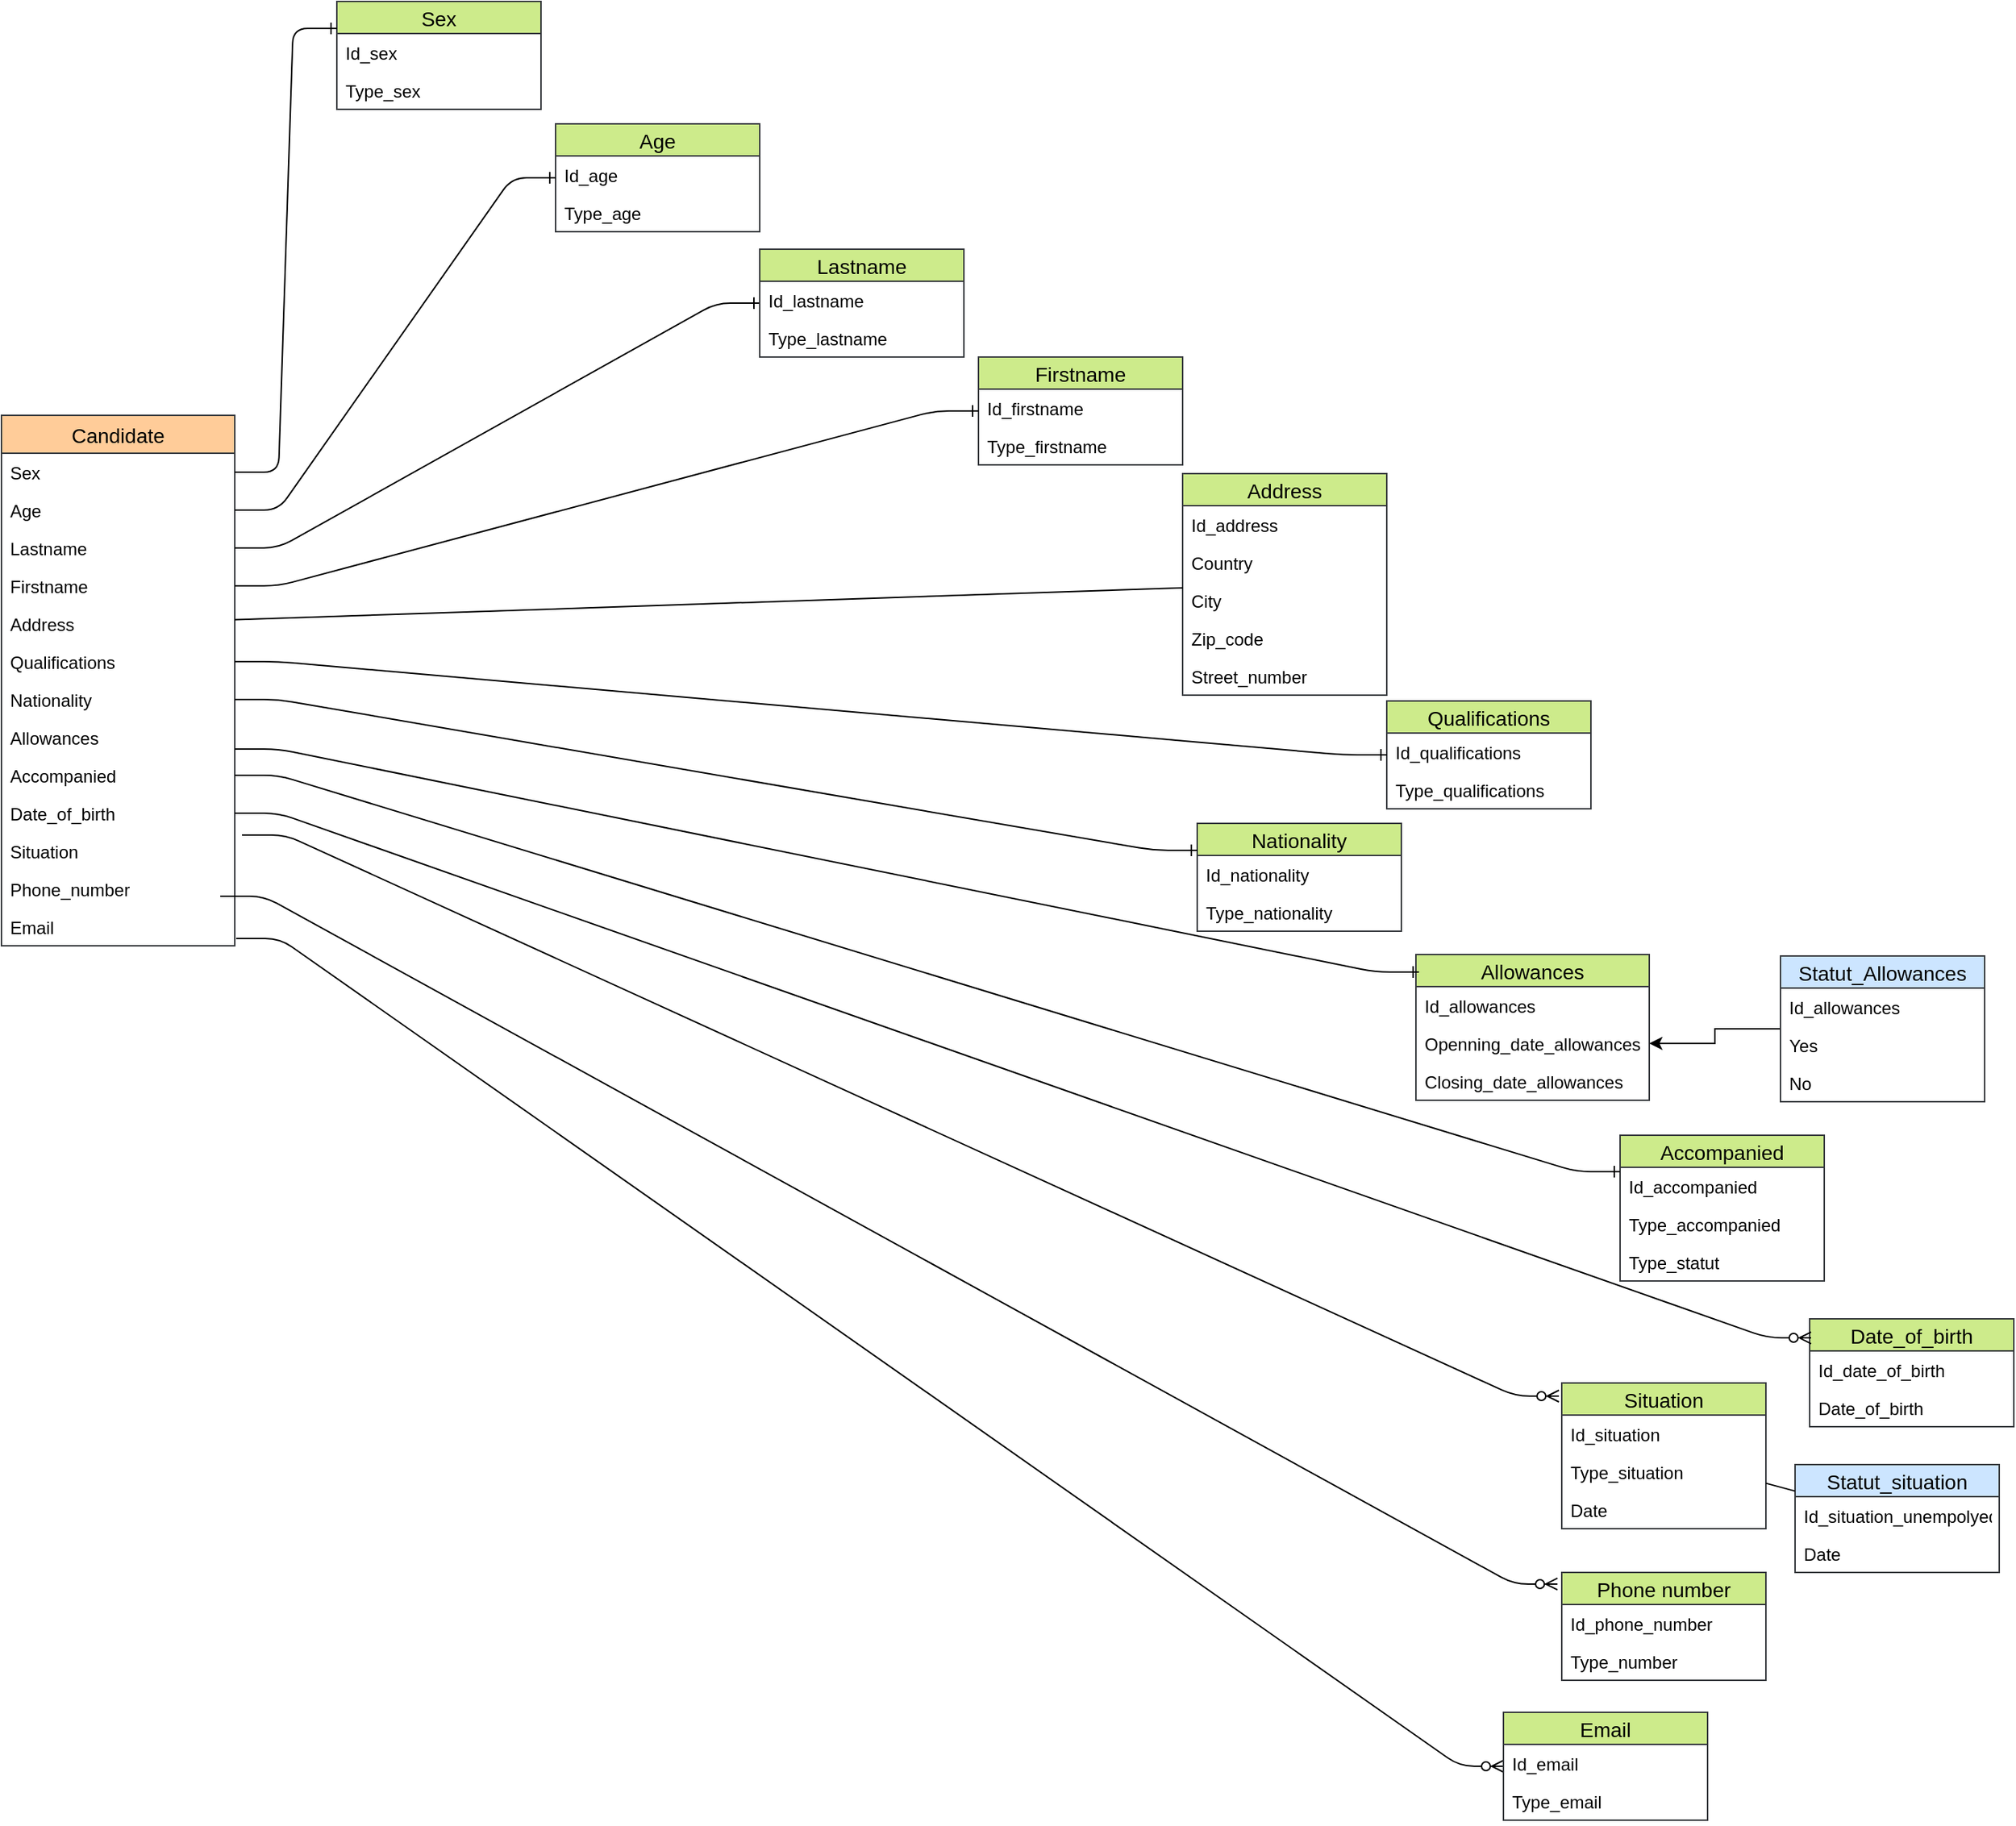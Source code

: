 <mxfile version="12.5.1" type="github"><diagram id="f9rgO7tW_Q6X_5ma1GfF" name="Page-1"><mxGraphModel dx="1896" dy="2162" grid="1" gridSize="10" guides="1" tooltips="1" connect="1" arrows="1" fold="1" page="1" pageScale="1" pageWidth="827" pageHeight="1169" math="0" shadow="0"><root><mxCell id="0"/><mxCell id="1" parent="0"/><mxCell id="xTXywJWbaomLgJAZ1WSN-1" value="Candidate" style="swimlane;fontStyle=0;childLayout=stackLayout;horizontal=1;startSize=26;fillColor=#ffcc99;horizontalStack=0;resizeParent=1;resizeParentMax=0;resizeLast=0;collapsible=1;marginBottom=0;swimlaneFillColor=#ffffff;align=center;fontSize=14;strokeColor=#36393d;" vertex="1" parent="1"><mxGeometry x="40" y="40" width="160" height="364" as="geometry"/></mxCell><mxCell id="xTXywJWbaomLgJAZ1WSN-2" value="Sex" style="text;strokeColor=none;fillColor=none;spacingLeft=4;spacingRight=4;overflow=hidden;rotatable=0;points=[[0,0.5],[1,0.5]];portConstraint=eastwest;fontSize=12;" vertex="1" parent="xTXywJWbaomLgJAZ1WSN-1"><mxGeometry y="26" width="160" height="26" as="geometry"/></mxCell><mxCell id="xTXywJWbaomLgJAZ1WSN-3" value="Age" style="text;strokeColor=none;fillColor=none;spacingLeft=4;spacingRight=4;overflow=hidden;rotatable=0;points=[[0,0.5],[1,0.5]];portConstraint=eastwest;fontSize=12;" vertex="1" parent="xTXywJWbaomLgJAZ1WSN-1"><mxGeometry y="52" width="160" height="26" as="geometry"/></mxCell><mxCell id="xTXywJWbaomLgJAZ1WSN-4" value="Lastname" style="text;strokeColor=none;fillColor=none;spacingLeft=4;spacingRight=4;overflow=hidden;rotatable=0;points=[[0,0.5],[1,0.5]];portConstraint=eastwest;fontSize=12;" vertex="1" parent="xTXywJWbaomLgJAZ1WSN-1"><mxGeometry y="78" width="160" height="26" as="geometry"/></mxCell><mxCell id="xTXywJWbaomLgJAZ1WSN-5" value="Firstname" style="text;strokeColor=none;fillColor=none;spacingLeft=4;spacingRight=4;overflow=hidden;rotatable=0;points=[[0,0.5],[1,0.5]];portConstraint=eastwest;fontSize=12;" vertex="1" parent="xTXywJWbaomLgJAZ1WSN-1"><mxGeometry y="104" width="160" height="26" as="geometry"/></mxCell><mxCell id="xTXywJWbaomLgJAZ1WSN-6" value="Address" style="text;strokeColor=none;fillColor=none;spacingLeft=4;spacingRight=4;overflow=hidden;rotatable=0;points=[[0,0.5],[1,0.5]];portConstraint=eastwest;fontSize=12;" vertex="1" parent="xTXywJWbaomLgJAZ1WSN-1"><mxGeometry y="130" width="160" height="26" as="geometry"/></mxCell><mxCell id="xTXywJWbaomLgJAZ1WSN-7" value="Qualifications" style="text;strokeColor=none;fillColor=none;spacingLeft=4;spacingRight=4;overflow=hidden;rotatable=0;points=[[0,0.5],[1,0.5]];portConstraint=eastwest;fontSize=12;" vertex="1" parent="xTXywJWbaomLgJAZ1WSN-1"><mxGeometry y="156" width="160" height="26" as="geometry"/></mxCell><mxCell id="xTXywJWbaomLgJAZ1WSN-8" value="Nationality" style="text;strokeColor=none;fillColor=none;spacingLeft=4;spacingRight=4;overflow=hidden;rotatable=0;points=[[0,0.5],[1,0.5]];portConstraint=eastwest;fontSize=12;" vertex="1" parent="xTXywJWbaomLgJAZ1WSN-1"><mxGeometry y="182" width="160" height="26" as="geometry"/></mxCell><mxCell id="xTXywJWbaomLgJAZ1WSN-9" value="Allowances" style="text;strokeColor=none;fillColor=none;spacingLeft=4;spacingRight=4;overflow=hidden;rotatable=0;points=[[0,0.5],[1,0.5]];portConstraint=eastwest;fontSize=12;" vertex="1" parent="xTXywJWbaomLgJAZ1WSN-1"><mxGeometry y="208" width="160" height="26" as="geometry"/></mxCell><mxCell id="xTXywJWbaomLgJAZ1WSN-10" value="Accompanied" style="text;strokeColor=none;fillColor=none;spacingLeft=4;spacingRight=4;overflow=hidden;rotatable=0;points=[[0,0.5],[1,0.5]];portConstraint=eastwest;fontSize=12;" vertex="1" parent="xTXywJWbaomLgJAZ1WSN-1"><mxGeometry y="234" width="160" height="26" as="geometry"/></mxCell><mxCell id="xTXywJWbaomLgJAZ1WSN-11" value="Date_of_birth" style="text;strokeColor=none;fillColor=none;spacingLeft=4;spacingRight=4;overflow=hidden;rotatable=0;points=[[0,0.5],[1,0.5]];portConstraint=eastwest;fontSize=12;" vertex="1" parent="xTXywJWbaomLgJAZ1WSN-1"><mxGeometry y="260" width="160" height="26" as="geometry"/></mxCell><mxCell id="xTXywJWbaomLgJAZ1WSN-120" value="Situation" style="text;strokeColor=none;fillColor=none;spacingLeft=4;spacingRight=4;overflow=hidden;rotatable=0;points=[[0,0.5],[1,0.5]];portConstraint=eastwest;fontSize=12;" vertex="1" parent="xTXywJWbaomLgJAZ1WSN-1"><mxGeometry y="286" width="160" height="26" as="geometry"/></mxCell><mxCell id="xTXywJWbaomLgJAZ1WSN-182" value="Phone_number" style="text;strokeColor=none;fillColor=none;spacingLeft=4;spacingRight=4;overflow=hidden;rotatable=0;points=[[0,0.5],[1,0.5]];portConstraint=eastwest;fontSize=12;" vertex="1" parent="xTXywJWbaomLgJAZ1WSN-1"><mxGeometry y="312" width="160" height="26" as="geometry"/></mxCell><mxCell id="xTXywJWbaomLgJAZ1WSN-191" value="Email" style="text;strokeColor=none;fillColor=none;spacingLeft=4;spacingRight=4;overflow=hidden;rotatable=0;points=[[0,0.5],[1,0.5]];portConstraint=eastwest;fontSize=12;" vertex="1" parent="xTXywJWbaomLgJAZ1WSN-1"><mxGeometry y="338" width="160" height="26" as="geometry"/></mxCell><mxCell id="xTXywJWbaomLgJAZ1WSN-14" value="Sex" style="swimlane;fontStyle=0;childLayout=stackLayout;horizontal=1;startSize=22;fillColor=#cdeb8b;horizontalStack=0;resizeParent=1;resizeParentMax=0;resizeLast=0;collapsible=1;marginBottom=0;swimlaneFillColor=#ffffff;align=center;fontSize=14;strokeColor=#36393d;" vertex="1" parent="1"><mxGeometry x="270" y="-244" width="140" height="74" as="geometry"/></mxCell><mxCell id="xTXywJWbaomLgJAZ1WSN-16" value="Id_sex" style="text;strokeColor=none;fillColor=none;spacingLeft=4;spacingRight=4;overflow=hidden;rotatable=0;points=[[0,0.5],[1,0.5]];portConstraint=eastwest;fontSize=12;" vertex="1" parent="xTXywJWbaomLgJAZ1WSN-14"><mxGeometry y="22" width="140" height="26" as="geometry"/></mxCell><mxCell id="xTXywJWbaomLgJAZ1WSN-18" value="Type_sex" style="text;strokeColor=none;fillColor=none;spacingLeft=4;spacingRight=4;overflow=hidden;rotatable=0;points=[[0,0.5],[1,0.5]];portConstraint=eastwest;fontSize=12;" vertex="1" parent="xTXywJWbaomLgJAZ1WSN-14"><mxGeometry y="48" width="140" height="26" as="geometry"/></mxCell><mxCell id="xTXywJWbaomLgJAZ1WSN-26" value="Accompanied" style="swimlane;fontStyle=0;childLayout=stackLayout;horizontal=1;startSize=22;fillColor=#cdeb8b;horizontalStack=0;resizeParent=1;resizeParentMax=0;resizeLast=0;collapsible=1;marginBottom=0;swimlaneFillColor=#ffffff;align=center;fontSize=14;strokeColor=#36393d;" vertex="1" parent="1"><mxGeometry x="1150" y="534" width="140" height="100" as="geometry"/></mxCell><mxCell id="xTXywJWbaomLgJAZ1WSN-27" value="Id_accompanied" style="text;strokeColor=none;fillColor=none;spacingLeft=4;spacingRight=4;overflow=hidden;rotatable=0;points=[[0,0.5],[1,0.5]];portConstraint=eastwest;fontSize=12;" vertex="1" parent="xTXywJWbaomLgJAZ1WSN-26"><mxGeometry y="22" width="140" height="26" as="geometry"/></mxCell><mxCell id="xTXywJWbaomLgJAZ1WSN-132" value="Type_accompanied" style="text;strokeColor=none;fillColor=none;spacingLeft=4;spacingRight=4;overflow=hidden;rotatable=0;points=[[0,0.5],[1,0.5]];portConstraint=eastwest;fontSize=12;" vertex="1" parent="xTXywJWbaomLgJAZ1WSN-26"><mxGeometry y="48" width="140" height="26" as="geometry"/></mxCell><mxCell id="xTXywJWbaomLgJAZ1WSN-156" value="Type_statut" style="text;strokeColor=none;fillColor=none;spacingLeft=4;spacingRight=4;overflow=hidden;rotatable=0;points=[[0,0.5],[1,0.5]];portConstraint=eastwest;fontSize=12;" vertex="1" parent="xTXywJWbaomLgJAZ1WSN-26"><mxGeometry y="74" width="140" height="26" as="geometry"/></mxCell><mxCell id="xTXywJWbaomLgJAZ1WSN-33" value="" style="edgeStyle=entityRelationEdgeStyle;fontSize=12;html=1;endArrow=ERone;endFill=1;entryX=0;entryY=0.25;entryDx=0;entryDy=0;" edge="1" parent="1" source="xTXywJWbaomLgJAZ1WSN-10" target="xTXywJWbaomLgJAZ1WSN-26"><mxGeometry width="100" height="100" relative="1" as="geometry"><mxPoint x="190" y="511" as="sourcePoint"/><mxPoint x="290" y="411" as="targetPoint"/></mxGeometry></mxCell><mxCell id="xTXywJWbaomLgJAZ1WSN-20" value="" style="edgeStyle=entityRelationEdgeStyle;fontSize=12;html=1;endArrow=ERone;endFill=1;entryX=0;entryY=0.25;entryDx=0;entryDy=0;" edge="1" parent="1" source="xTXywJWbaomLgJAZ1WSN-2" target="xTXywJWbaomLgJAZ1WSN-14"><mxGeometry width="100" height="100" relative="1" as="geometry"><mxPoint x="170" y="151" as="sourcePoint"/><mxPoint x="270" y="51" as="targetPoint"/></mxGeometry></mxCell><mxCell id="xTXywJWbaomLgJAZ1WSN-43" value="Allowances" style="swimlane;fontStyle=0;childLayout=stackLayout;horizontal=1;startSize=22;fillColor=#cdeb8b;horizontalStack=0;resizeParent=1;resizeParentMax=0;resizeLast=0;collapsible=1;marginBottom=0;swimlaneFillColor=#ffffff;align=center;fontSize=14;strokeColor=#36393d;" vertex="1" parent="1"><mxGeometry x="1010" y="410" width="160" height="100" as="geometry"/></mxCell><mxCell id="xTXywJWbaomLgJAZ1WSN-44" value="Id_allowances" style="text;strokeColor=none;fillColor=none;spacingLeft=4;spacingRight=4;overflow=hidden;rotatable=0;points=[[0,0.5],[1,0.5]];portConstraint=eastwest;fontSize=12;" vertex="1" parent="xTXywJWbaomLgJAZ1WSN-43"><mxGeometry y="22" width="160" height="26" as="geometry"/></mxCell><mxCell id="xTXywJWbaomLgJAZ1WSN-45" value="Openning_date_allowances" style="text;strokeColor=none;fillColor=none;spacingLeft=4;spacingRight=4;overflow=hidden;rotatable=0;points=[[0,0.5],[1,0.5]];portConstraint=eastwest;fontSize=12;" vertex="1" parent="xTXywJWbaomLgJAZ1WSN-43"><mxGeometry y="48" width="160" height="26" as="geometry"/></mxCell><mxCell id="xTXywJWbaomLgJAZ1WSN-46" value="Closing_date_allowances" style="text;strokeColor=none;fillColor=none;spacingLeft=4;spacingRight=4;overflow=hidden;rotatable=0;points=[[0,0.5],[1,0.5]];portConstraint=eastwest;fontSize=12;" vertex="1" parent="xTXywJWbaomLgJAZ1WSN-43"><mxGeometry y="74" width="160" height="26" as="geometry"/></mxCell><mxCell id="xTXywJWbaomLgJAZ1WSN-47" value="" style="edgeStyle=entityRelationEdgeStyle;fontSize=12;html=1;endArrow=ERone;endFill=1;exitX=1;exitY=0.808;exitDx=0;exitDy=0;exitPerimeter=0;entryX=0.013;entryY=0.12;entryDx=0;entryDy=0;entryPerimeter=0;" edge="1" parent="1" source="xTXywJWbaomLgJAZ1WSN-9" target="xTXywJWbaomLgJAZ1WSN-43"><mxGeometry width="100" height="100" relative="1" as="geometry"><mxPoint x="190" y="440" as="sourcePoint"/><mxPoint x="290" y="340" as="targetPoint"/></mxGeometry></mxCell><mxCell id="xTXywJWbaomLgJAZ1WSN-52" value="Nationality" style="swimlane;fontStyle=0;childLayout=stackLayout;horizontal=1;startSize=22;fillColor=#cdeb8b;horizontalStack=0;resizeParent=1;resizeParentMax=0;resizeLast=0;collapsible=1;marginBottom=0;swimlaneFillColor=#ffffff;align=center;fontSize=14;strokeColor=#36393d;" vertex="1" parent="1"><mxGeometry x="860" y="320" width="140" height="74" as="geometry"/></mxCell><mxCell id="xTXywJWbaomLgJAZ1WSN-53" value="Id_nationality" style="text;strokeColor=none;fillColor=none;spacingLeft=4;spacingRight=4;overflow=hidden;rotatable=0;points=[[0,0.5],[1,0.5]];portConstraint=eastwest;fontSize=12;" vertex="1" parent="xTXywJWbaomLgJAZ1WSN-52"><mxGeometry y="22" width="140" height="26" as="geometry"/></mxCell><mxCell id="xTXywJWbaomLgJAZ1WSN-90" value="Type_nationality" style="text;strokeColor=none;fillColor=none;spacingLeft=4;spacingRight=4;overflow=hidden;rotatable=0;points=[[0,0.5],[1,0.5]];portConstraint=eastwest;fontSize=12;" vertex="1" parent="xTXywJWbaomLgJAZ1WSN-52"><mxGeometry y="48" width="140" height="26" as="geometry"/></mxCell><mxCell id="xTXywJWbaomLgJAZ1WSN-56" value="Qualifications" style="swimlane;fontStyle=0;childLayout=stackLayout;horizontal=1;startSize=22;fillColor=#cdeb8b;horizontalStack=0;resizeParent=1;resizeParentMax=0;resizeLast=0;collapsible=1;marginBottom=0;swimlaneFillColor=#ffffff;align=center;fontSize=14;strokeColor=#36393d;" vertex="1" parent="1"><mxGeometry x="990" y="236" width="140" height="74" as="geometry"/></mxCell><mxCell id="xTXywJWbaomLgJAZ1WSN-57" value="Id_qualifications" style="text;strokeColor=none;fillColor=none;spacingLeft=4;spacingRight=4;overflow=hidden;rotatable=0;points=[[0,0.5],[1,0.5]];portConstraint=eastwest;fontSize=12;" vertex="1" parent="xTXywJWbaomLgJAZ1WSN-56"><mxGeometry y="22" width="140" height="26" as="geometry"/></mxCell><mxCell id="xTXywJWbaomLgJAZ1WSN-91" value="Type_qualifications" style="text;strokeColor=none;fillColor=none;spacingLeft=4;spacingRight=4;overflow=hidden;rotatable=0;points=[[0,0.5],[1,0.5]];portConstraint=eastwest;fontSize=12;" vertex="1" parent="xTXywJWbaomLgJAZ1WSN-56"><mxGeometry y="48" width="140" height="26" as="geometry"/></mxCell><mxCell id="xTXywJWbaomLgJAZ1WSN-60" value="Address" style="swimlane;fontStyle=0;childLayout=stackLayout;horizontal=1;startSize=22;fillColor=#cdeb8b;horizontalStack=0;resizeParent=1;resizeParentMax=0;resizeLast=0;collapsible=1;marginBottom=0;swimlaneFillColor=#ffffff;align=center;fontSize=14;strokeColor=#36393d;" vertex="1" parent="1"><mxGeometry x="850" y="80" width="140" height="152" as="geometry"/></mxCell><mxCell id="xTXywJWbaomLgJAZ1WSN-61" value="Id_address" style="text;strokeColor=none;fillColor=none;spacingLeft=4;spacingRight=4;overflow=hidden;rotatable=0;points=[[0,0.5],[1,0.5]];portConstraint=eastwest;fontSize=12;" vertex="1" parent="xTXywJWbaomLgJAZ1WSN-60"><mxGeometry y="22" width="140" height="26" as="geometry"/></mxCell><mxCell id="xTXywJWbaomLgJAZ1WSN-96" value="Country" style="text;strokeColor=none;fillColor=none;spacingLeft=4;spacingRight=4;overflow=hidden;rotatable=0;points=[[0,0.5],[1,0.5]];portConstraint=eastwest;fontSize=12;" vertex="1" parent="xTXywJWbaomLgJAZ1WSN-60"><mxGeometry y="48" width="140" height="26" as="geometry"/></mxCell><mxCell id="xTXywJWbaomLgJAZ1WSN-174" value="City" style="text;strokeColor=none;fillColor=none;spacingLeft=4;spacingRight=4;overflow=hidden;rotatable=0;points=[[0,0.5],[1,0.5]];portConstraint=eastwest;fontSize=12;" vertex="1" parent="xTXywJWbaomLgJAZ1WSN-60"><mxGeometry y="74" width="140" height="26" as="geometry"/></mxCell><mxCell id="xTXywJWbaomLgJAZ1WSN-175" value="Zip_code" style="text;strokeColor=none;fillColor=none;spacingLeft=4;spacingRight=4;overflow=hidden;rotatable=0;points=[[0,0.5],[1,0.5]];portConstraint=eastwest;fontSize=12;" vertex="1" parent="xTXywJWbaomLgJAZ1WSN-60"><mxGeometry y="100" width="140" height="26" as="geometry"/></mxCell><mxCell id="xTXywJWbaomLgJAZ1WSN-176" value="Street_number" style="text;strokeColor=none;fillColor=none;spacingLeft=4;spacingRight=4;overflow=hidden;rotatable=0;points=[[0,0.5],[1,0.5]];portConstraint=eastwest;fontSize=12;" vertex="1" parent="xTXywJWbaomLgJAZ1WSN-60"><mxGeometry y="126" width="140" height="26" as="geometry"/></mxCell><mxCell id="xTXywJWbaomLgJAZ1WSN-65" value="" style="edgeStyle=entityRelationEdgeStyle;fontSize=12;html=1;endArrow=ERone;endFill=1;" edge="1" parent="1" source="xTXywJWbaomLgJAZ1WSN-7" target="xTXywJWbaomLgJAZ1WSN-56"><mxGeometry width="100" height="100" relative="1" as="geometry"><mxPoint x="370" y="431" as="sourcePoint"/><mxPoint x="470" y="331" as="targetPoint"/></mxGeometry></mxCell><mxCell id="xTXywJWbaomLgJAZ1WSN-64" value="" style="edgeStyle=entityRelationEdgeStyle;fontSize=12;html=1;endArrow=ERone;endFill=1;entryX=0;entryY=0.25;entryDx=0;entryDy=0;" edge="1" parent="1" source="xTXywJWbaomLgJAZ1WSN-8" target="xTXywJWbaomLgJAZ1WSN-52"><mxGeometry width="100" height="100" relative="1" as="geometry"><mxPoint x="320" y="488" as="sourcePoint"/><mxPoint x="420" y="388" as="targetPoint"/></mxGeometry></mxCell><mxCell id="xTXywJWbaomLgJAZ1WSN-71" value="Age" style="swimlane;fontStyle=0;childLayout=stackLayout;horizontal=1;startSize=22;fillColor=#cdeb8b;horizontalStack=0;resizeParent=1;resizeParentMax=0;resizeLast=0;collapsible=1;marginBottom=0;swimlaneFillColor=#ffffff;align=center;fontSize=14;strokeColor=#36393d;" vertex="1" parent="1"><mxGeometry x="420" y="-160" width="140" height="74" as="geometry"/></mxCell><mxCell id="xTXywJWbaomLgJAZ1WSN-72" value="Id_age" style="text;strokeColor=none;fillColor=none;spacingLeft=4;spacingRight=4;overflow=hidden;rotatable=0;points=[[0,0.5],[1,0.5]];portConstraint=eastwest;fontSize=12;" vertex="1" parent="xTXywJWbaomLgJAZ1WSN-71"><mxGeometry y="22" width="140" height="26" as="geometry"/></mxCell><mxCell id="xTXywJWbaomLgJAZ1WSN-95" value="Type_age" style="text;strokeColor=none;fillColor=none;spacingLeft=4;spacingRight=4;overflow=hidden;rotatable=0;points=[[0,0.5],[1,0.5]];portConstraint=eastwest;fontSize=12;" vertex="1" parent="xTXywJWbaomLgJAZ1WSN-71"><mxGeometry y="48" width="140" height="26" as="geometry"/></mxCell><mxCell id="xTXywJWbaomLgJAZ1WSN-75" value="" style="edgeStyle=entityRelationEdgeStyle;fontSize=12;html=1;endArrow=ERone;endFill=1;" edge="1" parent="1" source="xTXywJWbaomLgJAZ1WSN-3" target="xTXywJWbaomLgJAZ1WSN-71"><mxGeometry width="100" height="100" relative="1" as="geometry"><mxPoint x="350" y="312" as="sourcePoint"/><mxPoint x="450" y="212" as="targetPoint"/></mxGeometry></mxCell><mxCell id="xTXywJWbaomLgJAZ1WSN-76" value="" style="edgeStyle=entityRelationEdgeStyle;fontSize=12;html=1;endArrow=ERone;endFill=1;" edge="1" parent="1" source="xTXywJWbaomLgJAZ1WSN-4" target="xTXywJWbaomLgJAZ1WSN-77"><mxGeometry width="100" height="100" relative="1" as="geometry"><mxPoint x="40" y="680" as="sourcePoint"/><mxPoint x="140" y="580" as="targetPoint"/></mxGeometry></mxCell><mxCell id="xTXywJWbaomLgJAZ1WSN-77" value="Lastname" style="swimlane;fontStyle=0;childLayout=stackLayout;horizontal=1;startSize=22;fillColor=#cdeb8b;horizontalStack=0;resizeParent=1;resizeParentMax=0;resizeLast=0;collapsible=1;marginBottom=0;swimlaneFillColor=#ffffff;align=center;fontSize=14;strokeColor=#36393d;" vertex="1" parent="1"><mxGeometry x="560" y="-74" width="140" height="74" as="geometry"/></mxCell><mxCell id="xTXywJWbaomLgJAZ1WSN-78" value="Id_lastname" style="text;strokeColor=none;fillColor=none;spacingLeft=4;spacingRight=4;overflow=hidden;rotatable=0;points=[[0,0.5],[1,0.5]];portConstraint=eastwest;fontSize=12;" vertex="1" parent="xTXywJWbaomLgJAZ1WSN-77"><mxGeometry y="22" width="140" height="26" as="geometry"/></mxCell><mxCell id="xTXywJWbaomLgJAZ1WSN-98" value="Type_lastname" style="text;strokeColor=none;fillColor=none;spacingLeft=4;spacingRight=4;overflow=hidden;rotatable=0;points=[[0,0.5],[1,0.5]];portConstraint=eastwest;fontSize=12;" vertex="1" parent="xTXywJWbaomLgJAZ1WSN-77"><mxGeometry y="48" width="140" height="26" as="geometry"/></mxCell><mxCell id="xTXywJWbaomLgJAZ1WSN-81" value="Firstname" style="swimlane;fontStyle=0;childLayout=stackLayout;horizontal=1;startSize=22;fillColor=#cdeb8b;horizontalStack=0;resizeParent=1;resizeParentMax=0;resizeLast=0;collapsible=1;marginBottom=0;swimlaneFillColor=#ffffff;align=center;fontSize=14;strokeColor=#36393d;" vertex="1" parent="1"><mxGeometry x="710" width="140" height="74" as="geometry"/></mxCell><mxCell id="xTXywJWbaomLgJAZ1WSN-82" value="Id_firstname" style="text;strokeColor=none;fillColor=none;spacingLeft=4;spacingRight=4;overflow=hidden;rotatable=0;points=[[0,0.5],[1,0.5]];portConstraint=eastwest;fontSize=12;" vertex="1" parent="xTXywJWbaomLgJAZ1WSN-81"><mxGeometry y="22" width="140" height="26" as="geometry"/></mxCell><mxCell id="xTXywJWbaomLgJAZ1WSN-97" value="Type_firstname" style="text;strokeColor=none;fillColor=none;spacingLeft=4;spacingRight=4;overflow=hidden;rotatable=0;points=[[0,0.5],[1,0.5]];portConstraint=eastwest;fontSize=12;" vertex="1" parent="xTXywJWbaomLgJAZ1WSN-81"><mxGeometry y="48" width="140" height="26" as="geometry"/></mxCell><mxCell id="xTXywJWbaomLgJAZ1WSN-85" value="" style="edgeStyle=entityRelationEdgeStyle;fontSize=12;html=1;endArrow=ERone;endFill=1;" edge="1" parent="1" source="xTXywJWbaomLgJAZ1WSN-5" target="xTXywJWbaomLgJAZ1WSN-81"><mxGeometry width="100" height="100" relative="1" as="geometry"><mxPoint x="330" y="298" as="sourcePoint"/><mxPoint x="430" y="198" as="targetPoint"/></mxGeometry></mxCell><mxCell id="xTXywJWbaomLgJAZ1WSN-86" value="Date_of_birth" style="swimlane;fontStyle=0;childLayout=stackLayout;horizontal=1;startSize=22;fillColor=#cdeb8b;horizontalStack=0;resizeParent=1;resizeParentMax=0;resizeLast=0;collapsible=1;marginBottom=0;swimlaneFillColor=#ffffff;align=center;fontSize=14;strokeColor=#36393d;" vertex="1" parent="1"><mxGeometry x="1280" y="660" width="140" height="74" as="geometry"/></mxCell><mxCell id="xTXywJWbaomLgJAZ1WSN-87" value="Id_date_of_birth" style="text;strokeColor=none;fillColor=none;spacingLeft=4;spacingRight=4;overflow=hidden;rotatable=0;points=[[0,0.5],[1,0.5]];portConstraint=eastwest;fontSize=12;" vertex="1" parent="xTXywJWbaomLgJAZ1WSN-86"><mxGeometry y="22" width="140" height="26" as="geometry"/></mxCell><mxCell id="xTXywJWbaomLgJAZ1WSN-89" value="Date_of_birth" style="text;strokeColor=none;fillColor=none;spacingLeft=4;spacingRight=4;overflow=hidden;rotatable=0;points=[[0,0.5],[1,0.5]];portConstraint=eastwest;fontSize=12;" vertex="1" parent="xTXywJWbaomLgJAZ1WSN-86"><mxGeometry y="48" width="140" height="26" as="geometry"/></mxCell><mxCell id="xTXywJWbaomLgJAZ1WSN-127" value="" style="edgeStyle=orthogonalEdgeStyle;rounded=0;orthogonalLoop=1;jettySize=auto;html=1;" edge="1" parent="1" source="xTXywJWbaomLgJAZ1WSN-113" target="xTXywJWbaomLgJAZ1WSN-45"><mxGeometry relative="1" as="geometry"/></mxCell><mxCell id="xTXywJWbaomLgJAZ1WSN-113" value="Statut_Allowances" style="swimlane;fontStyle=0;childLayout=stackLayout;horizontal=1;startSize=22;fillColor=#cce5ff;horizontalStack=0;resizeParent=1;resizeParentMax=0;resizeLast=0;collapsible=1;marginBottom=0;swimlaneFillColor=#ffffff;align=center;fontSize=14;strokeColor=#36393d;" vertex="1" parent="1"><mxGeometry x="1260" y="411" width="140" height="100" as="geometry"/></mxCell><mxCell id="xTXywJWbaomLgJAZ1WSN-114" value="Id_allowances" style="text;strokeColor=none;fillColor=none;spacingLeft=4;spacingRight=4;overflow=hidden;rotatable=0;points=[[0,0.5],[1,0.5]];portConstraint=eastwest;fontSize=12;" vertex="1" parent="xTXywJWbaomLgJAZ1WSN-113"><mxGeometry y="22" width="140" height="26" as="geometry"/></mxCell><mxCell id="xTXywJWbaomLgJAZ1WSN-115" value="Yes" style="text;strokeColor=none;fillColor=none;spacingLeft=4;spacingRight=4;overflow=hidden;rotatable=0;points=[[0,0.5],[1,0.5]];portConstraint=eastwest;fontSize=12;" vertex="1" parent="xTXywJWbaomLgJAZ1WSN-113"><mxGeometry y="48" width="140" height="26" as="geometry"/></mxCell><mxCell id="xTXywJWbaomLgJAZ1WSN-116" value="No" style="text;strokeColor=none;fillColor=none;spacingLeft=4;spacingRight=4;overflow=hidden;rotatable=0;points=[[0,0.5],[1,0.5]];portConstraint=eastwest;fontSize=12;" vertex="1" parent="xTXywJWbaomLgJAZ1WSN-113"><mxGeometry y="74" width="140" height="26" as="geometry"/></mxCell><mxCell id="xTXywJWbaomLgJAZ1WSN-121" value="Situation" style="swimlane;fontStyle=0;childLayout=stackLayout;horizontal=1;startSize=22;fillColor=#cdeb8b;horizontalStack=0;resizeParent=1;resizeParentMax=0;resizeLast=0;collapsible=1;marginBottom=0;swimlaneFillColor=#ffffff;align=center;fontSize=14;strokeColor=#36393d;" vertex="1" parent="1"><mxGeometry x="1110" y="704" width="140" height="100" as="geometry"/></mxCell><mxCell id="xTXywJWbaomLgJAZ1WSN-122" value="Id_situation" style="text;strokeColor=none;fillColor=none;spacingLeft=4;spacingRight=4;overflow=hidden;rotatable=0;points=[[0,0.5],[1,0.5]];portConstraint=eastwest;fontSize=12;" vertex="1" parent="xTXywJWbaomLgJAZ1WSN-121"><mxGeometry y="22" width="140" height="26" as="geometry"/></mxCell><mxCell id="xTXywJWbaomLgJAZ1WSN-161" value="Type_situation" style="text;strokeColor=none;fillColor=none;spacingLeft=4;spacingRight=4;overflow=hidden;rotatable=0;points=[[0,0.5],[1,0.5]];portConstraint=eastwest;fontSize=12;" vertex="1" parent="xTXywJWbaomLgJAZ1WSN-121"><mxGeometry y="48" width="140" height="26" as="geometry"/></mxCell><mxCell id="xTXywJWbaomLgJAZ1WSN-162" value="Date" style="text;strokeColor=none;fillColor=none;spacingLeft=4;spacingRight=4;overflow=hidden;rotatable=0;points=[[0,0.5],[1,0.5]];portConstraint=eastwest;fontSize=12;" vertex="1" parent="xTXywJWbaomLgJAZ1WSN-121"><mxGeometry y="74" width="140" height="26" as="geometry"/></mxCell><mxCell id="xTXywJWbaomLgJAZ1WSN-133" value="Statut_situation" style="swimlane;fontStyle=0;childLayout=stackLayout;horizontal=1;startSize=22;fillColor=#cce5ff;horizontalStack=0;resizeParent=1;resizeParentMax=0;resizeLast=0;collapsible=1;marginBottom=0;swimlaneFillColor=#ffffff;align=center;fontSize=14;strokeColor=#36393d;" vertex="1" parent="1"><mxGeometry x="1270" y="760" width="140" height="74" as="geometry"/></mxCell><mxCell id="xTXywJWbaomLgJAZ1WSN-134" value="Id_situation_unempolyed" style="text;strokeColor=none;fillColor=none;spacingLeft=4;spacingRight=4;overflow=hidden;rotatable=0;points=[[0,0.5],[1,0.5]];portConstraint=eastwest;fontSize=12;" vertex="1" parent="xTXywJWbaomLgJAZ1WSN-133"><mxGeometry y="22" width="140" height="26" as="geometry"/></mxCell><mxCell id="xTXywJWbaomLgJAZ1WSN-135" value="Date" style="text;strokeColor=none;fillColor=none;spacingLeft=4;spacingRight=4;overflow=hidden;rotatable=0;points=[[0,0.5],[1,0.5]];portConstraint=eastwest;fontSize=12;" vertex="1" parent="xTXywJWbaomLgJAZ1WSN-133"><mxGeometry y="48" width="140" height="26" as="geometry"/></mxCell><mxCell id="xTXywJWbaomLgJAZ1WSN-167" value="" style="endArrow=none;html=1;rounded=0;" edge="1" parent="1" source="xTXywJWbaomLgJAZ1WSN-121" target="xTXywJWbaomLgJAZ1WSN-133"><mxGeometry relative="1" as="geometry"><mxPoint x="-220" y="590" as="sourcePoint"/><mxPoint x="-60" y="590" as="targetPoint"/></mxGeometry></mxCell><mxCell id="xTXywJWbaomLgJAZ1WSN-178" value="" style="endArrow=none;html=1;rounded=0;" edge="1" parent="1" source="xTXywJWbaomLgJAZ1WSN-6" target="xTXywJWbaomLgJAZ1WSN-60"><mxGeometry relative="1" as="geometry"><mxPoint x="230" y="190" as="sourcePoint"/><mxPoint x="390" y="190" as="targetPoint"/></mxGeometry></mxCell><mxCell id="xTXywJWbaomLgJAZ1WSN-183" value="Phone number" style="swimlane;fontStyle=0;childLayout=stackLayout;horizontal=1;startSize=22;fillColor=#cdeb8b;horizontalStack=0;resizeParent=1;resizeParentMax=0;resizeLast=0;collapsible=1;marginBottom=0;swimlaneFillColor=#ffffff;align=center;fontSize=14;strokeColor=#36393d;" vertex="1" parent="1"><mxGeometry x="1110" y="834" width="140" height="74" as="geometry"/></mxCell><mxCell id="xTXywJWbaomLgJAZ1WSN-184" value="Id_phone_number" style="text;strokeColor=none;fillColor=none;spacingLeft=4;spacingRight=4;overflow=hidden;rotatable=0;points=[[0,0.5],[1,0.5]];portConstraint=eastwest;fontSize=12;" vertex="1" parent="xTXywJWbaomLgJAZ1WSN-183"><mxGeometry y="22" width="140" height="26" as="geometry"/></mxCell><mxCell id="xTXywJWbaomLgJAZ1WSN-185" value="Type_number" style="text;strokeColor=none;fillColor=none;spacingLeft=4;spacingRight=4;overflow=hidden;rotatable=0;points=[[0,0.5],[1,0.5]];portConstraint=eastwest;fontSize=12;" vertex="1" parent="xTXywJWbaomLgJAZ1WSN-183"><mxGeometry y="48" width="140" height="26" as="geometry"/></mxCell><mxCell id="xTXywJWbaomLgJAZ1WSN-188" value="" style="edgeStyle=entityRelationEdgeStyle;fontSize=12;html=1;endArrow=ERzeroToMany;endFill=1;entryX=0.007;entryY=0.176;entryDx=0;entryDy=0;entryPerimeter=0;" edge="1" parent="1" source="xTXywJWbaomLgJAZ1WSN-11" target="xTXywJWbaomLgJAZ1WSN-86"><mxGeometry width="100" height="100" relative="1" as="geometry"><mxPoint x="670" y="650" as="sourcePoint"/><mxPoint x="1020" y="660" as="targetPoint"/></mxGeometry></mxCell><mxCell id="xTXywJWbaomLgJAZ1WSN-189" value="" style="edgeStyle=entityRelationEdgeStyle;fontSize=12;html=1;endArrow=ERzeroToMany;endFill=1;exitX=1.031;exitY=0.077;exitDx=0;exitDy=0;exitPerimeter=0;entryX=-0.014;entryY=0.09;entryDx=0;entryDy=0;entryPerimeter=0;" edge="1" parent="1" source="xTXywJWbaomLgJAZ1WSN-120" target="xTXywJWbaomLgJAZ1WSN-121"><mxGeometry width="100" height="100" relative="1" as="geometry"><mxPoint x="310" y="611" as="sourcePoint"/><mxPoint x="410" y="511" as="targetPoint"/></mxGeometry></mxCell><mxCell id="xTXywJWbaomLgJAZ1WSN-190" value="" style="edgeStyle=entityRelationEdgeStyle;fontSize=12;html=1;endArrow=ERzeroToMany;endFill=1;exitX=0.938;exitY=0.692;exitDx=0;exitDy=0;exitPerimeter=0;entryX=-0.021;entryY=0.108;entryDx=0;entryDy=0;entryPerimeter=0;" edge="1" parent="1" source="xTXywJWbaomLgJAZ1WSN-182" target="xTXywJWbaomLgJAZ1WSN-183"><mxGeometry width="100" height="100" relative="1" as="geometry"><mxPoint x="330" y="634" as="sourcePoint"/><mxPoint x="430" y="534" as="targetPoint"/></mxGeometry></mxCell><mxCell id="xTXywJWbaomLgJAZ1WSN-192" value="" style="edgeStyle=entityRelationEdgeStyle;fontSize=12;html=1;endArrow=ERzeroToMany;endFill=1;exitX=1.006;exitY=0.808;exitDx=0;exitDy=0;exitPerimeter=0;" edge="1" parent="1" source="xTXywJWbaomLgJAZ1WSN-191" target="xTXywJWbaomLgJAZ1WSN-193"><mxGeometry width="100" height="100" relative="1" as="geometry"><mxPoint x="180" y="634" as="sourcePoint"/><mxPoint x="1070" y="950" as="targetPoint"/></mxGeometry></mxCell><mxCell id="xTXywJWbaomLgJAZ1WSN-193" value="Email" style="swimlane;fontStyle=0;childLayout=stackLayout;horizontal=1;startSize=22;fillColor=#cdeb8b;horizontalStack=0;resizeParent=1;resizeParentMax=0;resizeLast=0;collapsible=1;marginBottom=0;swimlaneFillColor=#ffffff;align=center;fontSize=14;strokeColor=#36393d;" vertex="1" parent="1"><mxGeometry x="1070" y="930" width="140" height="74" as="geometry"/></mxCell><mxCell id="xTXywJWbaomLgJAZ1WSN-194" value="Id_email" style="text;strokeColor=none;fillColor=none;spacingLeft=4;spacingRight=4;overflow=hidden;rotatable=0;points=[[0,0.5],[1,0.5]];portConstraint=eastwest;fontSize=12;" vertex="1" parent="xTXywJWbaomLgJAZ1WSN-193"><mxGeometry y="22" width="140" height="26" as="geometry"/></mxCell><mxCell id="xTXywJWbaomLgJAZ1WSN-195" value="Type_email" style="text;strokeColor=none;fillColor=none;spacingLeft=4;spacingRight=4;overflow=hidden;rotatable=0;points=[[0,0.5],[1,0.5]];portConstraint=eastwest;fontSize=12;" vertex="1" parent="xTXywJWbaomLgJAZ1WSN-193"><mxGeometry y="48" width="140" height="26" as="geometry"/></mxCell></root></mxGraphModel></diagram></mxfile>